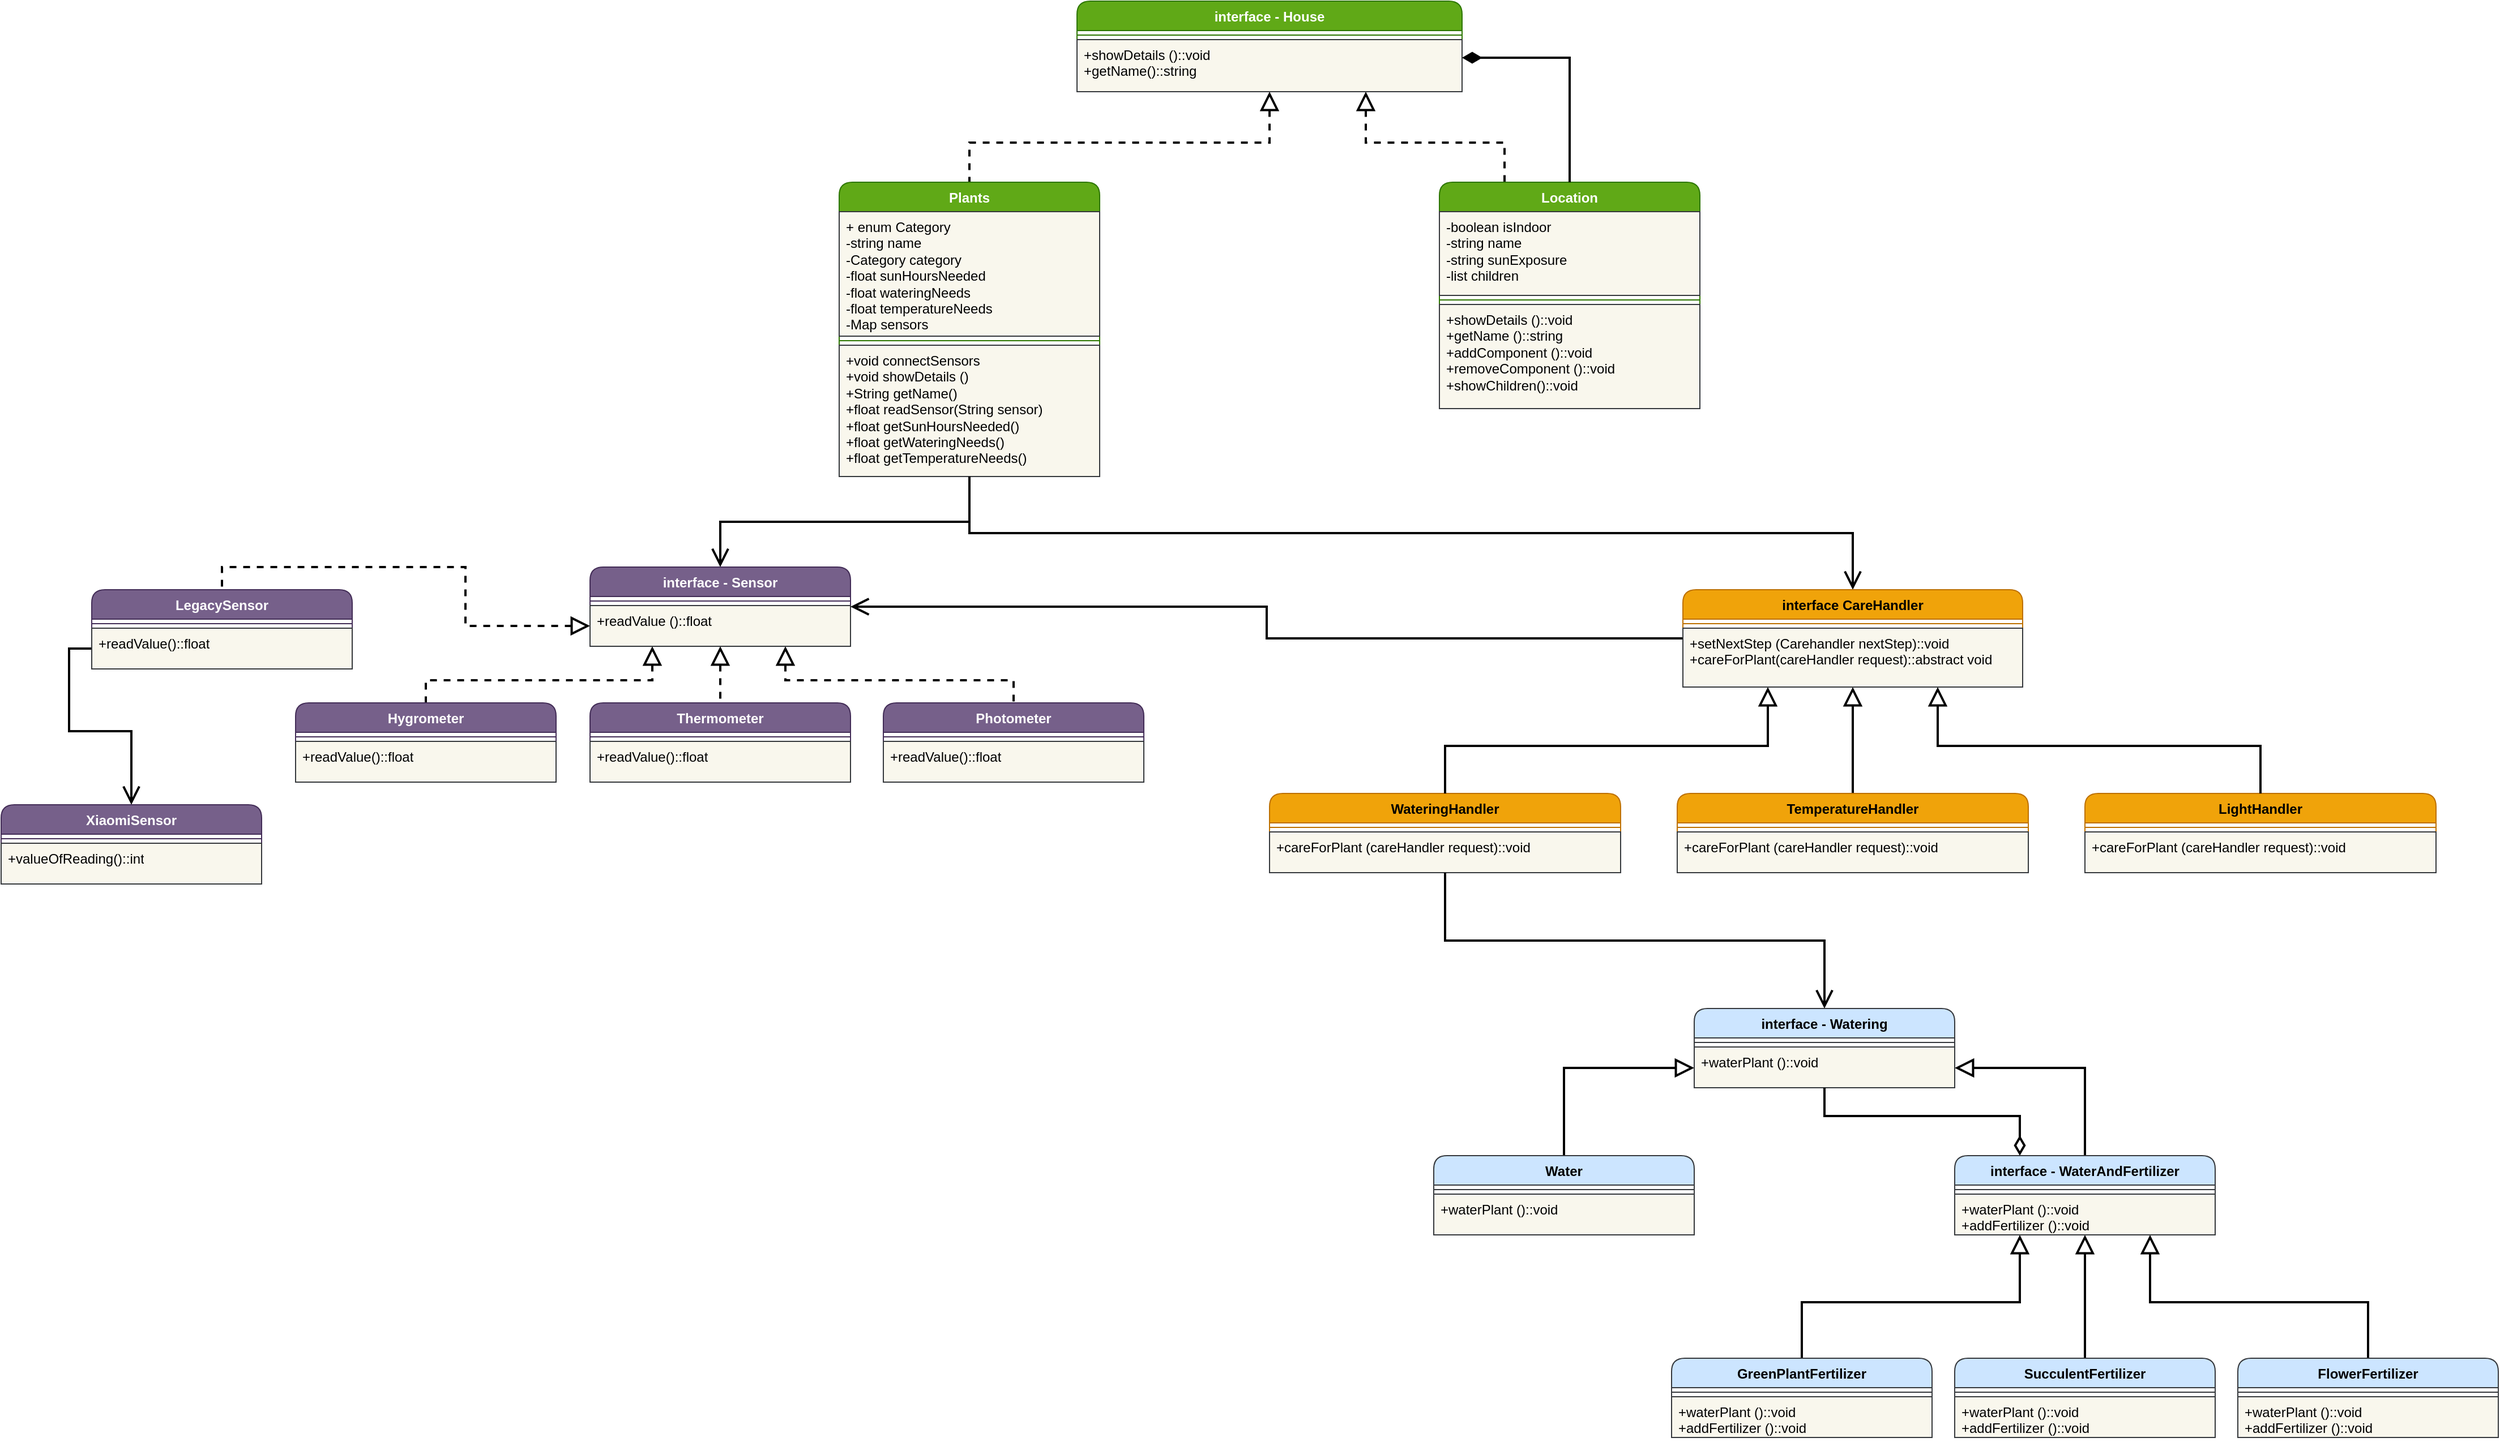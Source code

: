 <mxfile>
    <diagram name="Page-1" id="RP7NiGy_2naLxJwXn2JH">
        <mxGraphModel dx="1383" dy="659" grid="1" gridSize="10" guides="1" tooltips="1" connect="1" arrows="1" fold="1" page="1" pageScale="1" pageWidth="827" pageHeight="1169" math="0" shadow="0">
            <root>
                <mxCell id="0"/>
                <mxCell id="1" parent="0"/>
                <mxCell id="Y01jiLZtxqPpPeRmWfsf-43" value="WateringHandler" style="swimlane;fontStyle=1;align=center;verticalAlign=top;childLayout=stackLayout;horizontal=1;startSize=26;horizontalStack=0;resizeParent=1;resizeParentMax=0;resizeLast=0;collapsible=1;marginBottom=0;whiteSpace=wrap;html=1;fillColor=#f0a30a;fontColor=#000000;strokeColor=#BD7000;rounded=1;spacingLeft=4;spacingRight=4;fontFamily=Helvetica;fontSize=12;" parent="1" vertex="1">
                    <mxGeometry x="420" y="750" width="310" height="70" as="geometry"/>
                </mxCell>
                <mxCell id="Y01jiLZtxqPpPeRmWfsf-45" value="" style="line;strokeWidth=1;fillColor=none;align=left;verticalAlign=middle;spacingTop=-1;spacingLeft=3;spacingRight=3;rotatable=0;labelPosition=right;points=[];portConstraint=eastwest;strokeColor=inherit;rounded=0;fontFamily=Helvetica;fontSize=12;fontColor=default;" parent="Y01jiLZtxqPpPeRmWfsf-43" vertex="1">
                    <mxGeometry y="26" width="310" height="8" as="geometry"/>
                </mxCell>
                <mxCell id="Y01jiLZtxqPpPeRmWfsf-46" value="+careForPlant (careHandler request)::void" style="text;align=left;verticalAlign=top;spacingLeft=4;spacingRight=4;overflow=hidden;rotatable=0;points=[[0,0.5],[1,0.5]];portConstraint=eastwest;whiteSpace=wrap;html=1;fillColor=#f9f7ed;strokeColor=#36393d;rounded=0;fontFamily=Helvetica;fontSize=12;fontColor=default;" parent="Y01jiLZtxqPpPeRmWfsf-43" vertex="1">
                    <mxGeometry y="34" width="310" height="36" as="geometry"/>
                </mxCell>
                <mxCell id="Y01jiLZtxqPpPeRmWfsf-50" value="LightHandler" style="swimlane;fontStyle=1;align=center;verticalAlign=top;childLayout=stackLayout;horizontal=1;startSize=26;horizontalStack=0;resizeParent=1;resizeParentMax=0;resizeLast=0;collapsible=1;marginBottom=0;whiteSpace=wrap;html=1;fillColor=#f0a30a;fontColor=#000000;strokeColor=#BD7000;rounded=1;spacingLeft=4;spacingRight=4;fontFamily=Helvetica;fontSize=12;" parent="1" vertex="1">
                    <mxGeometry x="1140" y="750" width="310" height="70" as="geometry"/>
                </mxCell>
                <mxCell id="Y01jiLZtxqPpPeRmWfsf-51" value="" style="line;strokeWidth=1;fillColor=none;align=left;verticalAlign=middle;spacingTop=-1;spacingLeft=3;spacingRight=3;rotatable=0;labelPosition=right;points=[];portConstraint=eastwest;strokeColor=inherit;rounded=0;fontFamily=Helvetica;fontSize=12;fontColor=default;" parent="Y01jiLZtxqPpPeRmWfsf-50" vertex="1">
                    <mxGeometry y="26" width="310" height="8" as="geometry"/>
                </mxCell>
                <mxCell id="Y01jiLZtxqPpPeRmWfsf-52" value="+careForPlant (careHandler request)::void" style="text;align=left;verticalAlign=top;spacingLeft=4;spacingRight=4;overflow=hidden;rotatable=0;points=[[0,0.5],[1,0.5]];portConstraint=eastwest;whiteSpace=wrap;html=1;fillColor=#f9f7ed;strokeColor=#36393d;rounded=0;fontFamily=Helvetica;fontSize=12;fontColor=default;" parent="Y01jiLZtxqPpPeRmWfsf-50" vertex="1">
                    <mxGeometry y="34" width="310" height="36" as="geometry"/>
                </mxCell>
                <mxCell id="YPLfKWgZtxqnr_miqKOz-14" value="" style="edgeStyle=orthogonalEdgeStyle;rounded=0;orthogonalLoop=1;jettySize=auto;html=1;endArrow=none;endFill=1;startArrow=block;startFill=0;strokeWidth=2;endSize=12;startSize=12;targetPerimeterSpacing=0;dashed=1;" parent="1" source="YPLfKWgZtxqnr_miqKOz-10" target="YPLfKWgZtxqnr_miqKOz-6" edge="1">
                    <mxGeometry relative="1" as="geometry"/>
                </mxCell>
                <mxCell id="YPLfKWgZtxqnr_miqKOz-6" value="Plants" style="swimlane;fontStyle=1;align=center;verticalAlign=top;childLayout=stackLayout;horizontal=1;startSize=26;horizontalStack=0;resizeParent=1;resizeParentMax=0;resizeLast=0;collapsible=1;marginBottom=0;whiteSpace=wrap;html=1;fillColor=#60a917;fontColor=#ffffff;strokeColor=#2D7600;rounded=1;shadow=0;glass=0;" parent="1" vertex="1">
                    <mxGeometry x="40" y="210" width="230" height="260" as="geometry">
                        <mxRectangle x="370" y="180" width="100" height="30" as="alternateBounds"/>
                    </mxGeometry>
                </mxCell>
                <mxCell id="YPLfKWgZtxqnr_miqKOz-7" value="&lt;div&gt;+ enum Category&lt;/div&gt;&lt;div&gt;-string name&lt;/div&gt;&lt;div&gt;-Category category&lt;/div&gt;&lt;div&gt;-float sunHoursNeeded&lt;/div&gt;&lt;div&gt;-float wateringNeeds&lt;/div&gt;&lt;div&gt;-float temperatureNeeds&lt;/div&gt;&lt;div&gt;-Map sensors&lt;/div&gt;" style="text;align=left;verticalAlign=top;spacingLeft=4;spacingRight=4;overflow=hidden;rotatable=0;points=[[0,0.5],[1,0.5]];portConstraint=eastwest;whiteSpace=wrap;html=1;fillColor=#f9f7ed;strokeColor=#36393d;" parent="YPLfKWgZtxqnr_miqKOz-6" vertex="1">
                    <mxGeometry y="26" width="230" height="110" as="geometry"/>
                </mxCell>
                <mxCell id="YPLfKWgZtxqnr_miqKOz-8" value="" style="line;strokeWidth=1;fillColor=none;align=left;verticalAlign=middle;spacingTop=-1;spacingLeft=3;spacingRight=3;rotatable=0;labelPosition=right;points=[];portConstraint=eastwest;strokeColor=inherit;" parent="YPLfKWgZtxqnr_miqKOz-6" vertex="1">
                    <mxGeometry y="136" width="230" height="8" as="geometry"/>
                </mxCell>
                <mxCell id="YPLfKWgZtxqnr_miqKOz-9" value="&lt;div&gt;+void connectSensors&lt;/div&gt;&lt;div&gt;+void showDetails ()&lt;/div&gt;&lt;div&gt;+String getName()&lt;/div&gt;+float readSensor(String sensor)&lt;div&gt;+float getSunHoursNeeded()&lt;/div&gt;&lt;div&gt;+float getWateringNeeds()&lt;/div&gt;&lt;div&gt;+float getTemperatureNeeds()&lt;/div&gt;" style="text;align=left;verticalAlign=top;spacingLeft=4;spacingRight=4;overflow=hidden;rotatable=0;points=[[0,0.5],[1,0.5]];portConstraint=eastwest;whiteSpace=wrap;html=1;fillColor=#f9f7ed;strokeColor=#36393d;" parent="YPLfKWgZtxqnr_miqKOz-6" vertex="1">
                    <mxGeometry y="144" width="230" height="116" as="geometry"/>
                </mxCell>
                <mxCell id="Y01jiLZtxqPpPeRmWfsf-7" style="edgeStyle=orthogonalEdgeStyle;shape=connector;rounded=0;orthogonalLoop=1;jettySize=auto;html=1;exitX=0.75;exitY=1;exitDx=0;exitDy=0;entryX=0.25;entryY=0;entryDx=0;entryDy=0;strokeColor=default;strokeWidth=2;align=center;verticalAlign=middle;fontFamily=Helvetica;fontSize=11;fontColor=default;labelBackgroundColor=default;startArrow=block;startFill=0;startSize=12;endArrow=none;endFill=1;endSize=12;targetPerimeterSpacing=0;dashed=1;" parent="1" source="YPLfKWgZtxqnr_miqKOz-10" target="Y01jiLZtxqPpPeRmWfsf-1" edge="1">
                    <mxGeometry relative="1" as="geometry"/>
                </mxCell>
                <mxCell id="YPLfKWgZtxqnr_miqKOz-10" value="interface - House" style="swimlane;fontStyle=1;align=center;verticalAlign=top;childLayout=stackLayout;horizontal=1;startSize=26;horizontalStack=0;resizeParent=1;resizeParentMax=0;resizeLast=0;collapsible=1;marginBottom=0;whiteSpace=wrap;html=1;fillColor=#60a917;fontColor=#ffffff;strokeColor=#2D7600;rounded=1;shadow=0;glass=0;" parent="1" vertex="1">
                    <mxGeometry x="250" y="50" width="340" height="80" as="geometry">
                        <mxRectangle x="370" y="180" width="100" height="30" as="alternateBounds"/>
                    </mxGeometry>
                </mxCell>
                <mxCell id="YPLfKWgZtxqnr_miqKOz-12" value="" style="line;strokeWidth=1;fillColor=none;align=left;verticalAlign=middle;spacingTop=-1;spacingLeft=3;spacingRight=3;rotatable=0;labelPosition=right;points=[];portConstraint=eastwest;strokeColor=inherit;" parent="YPLfKWgZtxqnr_miqKOz-10" vertex="1">
                    <mxGeometry y="26" width="340" height="8" as="geometry"/>
                </mxCell>
                <mxCell id="YPLfKWgZtxqnr_miqKOz-13" value="&lt;div&gt;+showDetails ()::void&lt;/div&gt;&lt;div&gt;+getName()::string&lt;/div&gt;" style="text;align=left;verticalAlign=top;spacingLeft=4;spacingRight=4;overflow=hidden;rotatable=0;points=[[0,0.5],[1,0.5]];portConstraint=eastwest;whiteSpace=wrap;html=1;fillColor=#f9f7ed;strokeColor=#36393d;" parent="YPLfKWgZtxqnr_miqKOz-10" vertex="1">
                    <mxGeometry y="34" width="340" height="46" as="geometry"/>
                </mxCell>
                <mxCell id="Y01jiLZtxqPpPeRmWfsf-1" value="Location" style="swimlane;fontStyle=1;align=center;verticalAlign=top;childLayout=stackLayout;horizontal=1;startSize=26;horizontalStack=0;resizeParent=1;resizeParentMax=0;resizeLast=0;collapsible=1;marginBottom=0;whiteSpace=wrap;html=1;fillColor=#60a917;fontColor=#ffffff;strokeColor=#2D7600;rounded=1;" parent="1" vertex="1">
                    <mxGeometry x="570" y="210" width="230" height="200" as="geometry"/>
                </mxCell>
                <mxCell id="Y01jiLZtxqPpPeRmWfsf-2" value="&lt;div&gt;-boolean isIndoor&lt;/div&gt;&lt;div&gt;-string name&lt;/div&gt;&lt;div&gt;-string sunExposure&lt;/div&gt;&lt;div&gt;-list children&lt;/div&gt;" style="text;align=left;verticalAlign=top;spacingLeft=4;spacingRight=4;overflow=hidden;rotatable=0;points=[[0,0.5],[1,0.5]];portConstraint=eastwest;whiteSpace=wrap;html=1;fillColor=#f9f7ed;strokeColor=#36393d;" parent="Y01jiLZtxqPpPeRmWfsf-1" vertex="1">
                    <mxGeometry y="26" width="230" height="74" as="geometry"/>
                </mxCell>
                <mxCell id="Y01jiLZtxqPpPeRmWfsf-3" value="" style="line;strokeWidth=1;fillColor=none;align=left;verticalAlign=middle;spacingTop=-1;spacingLeft=3;spacingRight=3;rotatable=0;labelPosition=right;points=[];portConstraint=eastwest;strokeColor=inherit;" parent="Y01jiLZtxqPpPeRmWfsf-1" vertex="1">
                    <mxGeometry y="100" width="230" height="8" as="geometry"/>
                </mxCell>
                <mxCell id="Y01jiLZtxqPpPeRmWfsf-4" value="&lt;div&gt;+showDetails ()::void&lt;/div&gt;&lt;div&gt;+getName ()::string&lt;/div&gt;&lt;div&gt;+addComponent ()::void&lt;/div&gt;&lt;div&gt;+removeComponent ()::void&lt;/div&gt;&lt;div&gt;+showChildren()::void&lt;/div&gt;" style="text;align=left;verticalAlign=top;spacingLeft=4;spacingRight=4;overflow=hidden;rotatable=0;points=[[0,0.5],[1,0.5]];portConstraint=eastwest;whiteSpace=wrap;html=1;fillColor=#f9f7ed;strokeColor=#36393d;rounded=0;" parent="Y01jiLZtxqPpPeRmWfsf-1" vertex="1">
                    <mxGeometry y="108" width="230" height="92" as="geometry"/>
                </mxCell>
                <mxCell id="Y01jiLZtxqPpPeRmWfsf-8" style="edgeStyle=orthogonalEdgeStyle;shape=connector;rounded=0;orthogonalLoop=1;jettySize=auto;html=1;exitX=0.5;exitY=0;exitDx=0;exitDy=0;entryX=1;entryY=0.348;entryDx=0;entryDy=0;entryPerimeter=0;strokeColor=default;strokeWidth=2;align=center;verticalAlign=middle;fontFamily=Helvetica;fontSize=11;fontColor=default;labelBackgroundColor=default;startArrow=none;startFill=0;startSize=12;endArrow=diamondThin;endFill=1;endSize=12;targetPerimeterSpacing=0;" parent="1" source="Y01jiLZtxqPpPeRmWfsf-1" target="YPLfKWgZtxqnr_miqKOz-13" edge="1">
                    <mxGeometry relative="1" as="geometry"/>
                </mxCell>
                <mxCell id="Y01jiLZtxqPpPeRmWfsf-31" style="edgeStyle=orthogonalEdgeStyle;shape=connector;rounded=0;orthogonalLoop=1;jettySize=auto;html=1;exitX=0.239;exitY=1;exitDx=0;exitDy=0;entryX=0.5;entryY=0;entryDx=0;entryDy=0;strokeColor=default;strokeWidth=2;align=center;verticalAlign=middle;fontFamily=Helvetica;fontSize=12;fontColor=default;fontStyle=1;labelBackgroundColor=default;horizontal=1;startArrow=block;startFill=0;startSize=12;endArrow=none;endFill=1;endSize=12;targetPerimeterSpacing=0;exitPerimeter=0;dashed=1;" parent="1" source="Y01jiLZtxqPpPeRmWfsf-20" target="Y01jiLZtxqPpPeRmWfsf-21" edge="1">
                    <mxGeometry relative="1" as="geometry"/>
                </mxCell>
                <mxCell id="Y01jiLZtxqPpPeRmWfsf-33" style="edgeStyle=orthogonalEdgeStyle;shape=connector;rounded=0;orthogonalLoop=1;jettySize=auto;html=1;exitX=0.5;exitY=1;exitDx=0;exitDy=0;entryX=0.5;entryY=0;entryDx=0;entryDy=0;strokeColor=default;strokeWidth=2;align=center;verticalAlign=middle;fontFamily=Helvetica;fontSize=12;fontColor=default;fontStyle=1;labelBackgroundColor=default;horizontal=1;startArrow=block;startFill=0;startSize=12;endArrow=none;endFill=1;endSize=12;targetPerimeterSpacing=0;dashed=1;" parent="1" source="Y01jiLZtxqPpPeRmWfsf-17" target="Y01jiLZtxqPpPeRmWfsf-25" edge="1">
                    <mxGeometry relative="1" as="geometry"/>
                </mxCell>
                <mxCell id="Y01jiLZtxqPpPeRmWfsf-34" style="edgeStyle=orthogonalEdgeStyle;shape=connector;rounded=0;orthogonalLoop=1;jettySize=auto;html=1;exitX=0.75;exitY=1;exitDx=0;exitDy=0;entryX=0.5;entryY=0;entryDx=0;entryDy=0;strokeColor=default;strokeWidth=2;align=center;verticalAlign=middle;fontFamily=Helvetica;fontSize=12;fontColor=default;fontStyle=1;labelBackgroundColor=default;horizontal=1;startArrow=block;startFill=0;startSize=12;endArrow=none;endFill=1;endSize=12;targetPerimeterSpacing=0;dashed=1;" parent="1" source="Y01jiLZtxqPpPeRmWfsf-17" target="Y01jiLZtxqPpPeRmWfsf-28" edge="1">
                    <mxGeometry relative="1" as="geometry"/>
                </mxCell>
                <mxCell id="Y01jiLZtxqPpPeRmWfsf-82" style="edgeStyle=orthogonalEdgeStyle;shape=connector;rounded=0;orthogonalLoop=1;jettySize=auto;html=1;exitX=0;exitY=0.5;exitDx=0;exitDy=0;entryX=0.5;entryY=0;entryDx=0;entryDy=0;strokeColor=default;strokeWidth=2;align=center;verticalAlign=middle;fontFamily=Helvetica;fontSize=12;fontColor=default;fontStyle=1;labelBackgroundColor=default;horizontal=1;startArrow=block;startFill=0;startSize=12;endArrow=none;endFill=1;endSize=12;targetPerimeterSpacing=0;dashed=1;" parent="1" source="Y01jiLZtxqPpPeRmWfsf-20" target="Y01jiLZtxqPpPeRmWfsf-79" edge="1">
                    <mxGeometry relative="1" as="geometry"/>
                </mxCell>
                <mxCell id="5" style="edgeStyle=orthogonalEdgeStyle;shape=connector;rounded=0;html=1;exitX=0.5;exitY=0;exitDx=0;exitDy=0;strokeColor=default;strokeWidth=2;align=center;verticalAlign=middle;fontFamily=Helvetica;fontSize=12;fontColor=default;fontStyle=1;labelBackgroundColor=default;startArrow=open;startFill=0;startSize=12;endArrow=none;endFill=1;endSize=12;targetPerimeterSpacing=0;" parent="1" source="Y01jiLZtxqPpPeRmWfsf-17" target="YPLfKWgZtxqnr_miqKOz-6" edge="1">
                    <mxGeometry relative="1" as="geometry"/>
                </mxCell>
                <mxCell id="Y01jiLZtxqPpPeRmWfsf-17" value="interface - Sensor" style="swimlane;fontStyle=1;align=center;verticalAlign=top;childLayout=stackLayout;horizontal=1;startSize=26;horizontalStack=0;resizeParent=1;resizeParentMax=0;resizeLast=0;collapsible=1;marginBottom=0;whiteSpace=wrap;html=1;fillColor=#76608a;strokeColor=#432D57;rounded=1;fontColor=#ffffff;" parent="1" vertex="1">
                    <mxGeometry x="-180" y="550" width="230" height="70" as="geometry"/>
                </mxCell>
                <mxCell id="Y01jiLZtxqPpPeRmWfsf-19" value="" style="line;strokeWidth=1;fillColor=none;align=left;verticalAlign=middle;spacingTop=-1;spacingLeft=3;spacingRight=3;rotatable=0;labelPosition=right;points=[];portConstraint=eastwest;strokeColor=inherit;" parent="Y01jiLZtxqPpPeRmWfsf-17" vertex="1">
                    <mxGeometry y="26" width="230" height="8" as="geometry"/>
                </mxCell>
                <mxCell id="Y01jiLZtxqPpPeRmWfsf-20" value="+readValue ()::float" style="text;align=left;verticalAlign=top;spacingLeft=4;spacingRight=4;overflow=hidden;rotatable=0;points=[[0,0.5],[1,0.5]];portConstraint=eastwest;whiteSpace=wrap;html=1;fillColor=#f9f7ed;strokeColor=#36393d;rounded=0;" parent="Y01jiLZtxqPpPeRmWfsf-17" vertex="1">
                    <mxGeometry y="34" width="230" height="36" as="geometry"/>
                </mxCell>
                <mxCell id="Y01jiLZtxqPpPeRmWfsf-21" value="Hygrometer" style="swimlane;fontStyle=1;align=center;verticalAlign=top;childLayout=stackLayout;horizontal=1;startSize=26;horizontalStack=0;resizeParent=1;resizeParentMax=0;resizeLast=0;collapsible=1;marginBottom=0;whiteSpace=wrap;html=1;fillColor=#76608a;strokeColor=#432D57;rounded=1;spacingLeft=4;spacingRight=4;fontFamily=Helvetica;fontSize=12;fontColor=#ffffff;" parent="1" vertex="1">
                    <mxGeometry x="-440" y="670" width="230" height="70" as="geometry"/>
                </mxCell>
                <mxCell id="Y01jiLZtxqPpPeRmWfsf-23" value="" style="line;strokeWidth=1;fillColor=none;align=left;verticalAlign=middle;spacingTop=-1;spacingLeft=3;spacingRight=3;rotatable=0;labelPosition=right;points=[];portConstraint=eastwest;strokeColor=inherit;rounded=0;fontFamily=Helvetica;fontSize=12;fontColor=default;" parent="Y01jiLZtxqPpPeRmWfsf-21" vertex="1">
                    <mxGeometry y="26" width="230" height="8" as="geometry"/>
                </mxCell>
                <mxCell id="Y01jiLZtxqPpPeRmWfsf-24" value="+readValue()::float" style="text;align=left;verticalAlign=top;spacingLeft=4;spacingRight=4;overflow=hidden;rotatable=0;points=[[0,0.5],[1,0.5]];portConstraint=eastwest;whiteSpace=wrap;html=1;fillColor=#f9f7ed;strokeColor=#36393d;rounded=0;fontFamily=Helvetica;fontSize=12;fontColor=default;" parent="Y01jiLZtxqPpPeRmWfsf-21" vertex="1">
                    <mxGeometry y="34" width="230" height="36" as="geometry"/>
                </mxCell>
                <mxCell id="Y01jiLZtxqPpPeRmWfsf-25" value="Thermometer" style="swimlane;fontStyle=1;align=center;verticalAlign=top;childLayout=stackLayout;horizontal=1;startSize=26;horizontalStack=0;resizeParent=1;resizeParentMax=0;resizeLast=0;collapsible=1;marginBottom=0;whiteSpace=wrap;html=1;fillColor=#76608a;strokeColor=#432D57;rounded=1;spacingLeft=4;spacingRight=4;fontFamily=Helvetica;fontSize=12;fontColor=#ffffff;" parent="1" vertex="1">
                    <mxGeometry x="-180" y="670" width="230" height="70" as="geometry"/>
                </mxCell>
                <mxCell id="Y01jiLZtxqPpPeRmWfsf-26" value="" style="line;strokeWidth=1;fillColor=none;align=left;verticalAlign=middle;spacingTop=-1;spacingLeft=3;spacingRight=3;rotatable=0;labelPosition=right;points=[];portConstraint=eastwest;strokeColor=inherit;rounded=0;fontFamily=Helvetica;fontSize=12;fontColor=default;" parent="Y01jiLZtxqPpPeRmWfsf-25" vertex="1">
                    <mxGeometry y="26" width="230" height="8" as="geometry"/>
                </mxCell>
                <mxCell id="Y01jiLZtxqPpPeRmWfsf-27" value="+readValue()::float" style="text;align=left;verticalAlign=top;spacingLeft=4;spacingRight=4;overflow=hidden;rotatable=0;points=[[0,0.5],[1,0.5]];portConstraint=eastwest;whiteSpace=wrap;html=1;fillColor=#f9f7ed;strokeColor=#36393d;rounded=0;fontFamily=Helvetica;fontSize=12;fontColor=default;" parent="Y01jiLZtxqPpPeRmWfsf-25" vertex="1">
                    <mxGeometry y="34" width="230" height="36" as="geometry"/>
                </mxCell>
                <mxCell id="Y01jiLZtxqPpPeRmWfsf-28" value="Photometer" style="swimlane;fontStyle=1;align=center;verticalAlign=top;childLayout=stackLayout;horizontal=1;startSize=26;horizontalStack=0;resizeParent=1;resizeParentMax=0;resizeLast=0;collapsible=1;marginBottom=0;whiteSpace=wrap;html=1;fillColor=#76608a;strokeColor=#432D57;rounded=1;spacingLeft=4;spacingRight=4;fontFamily=Helvetica;fontSize=12;fontColor=#ffffff;" parent="1" vertex="1">
                    <mxGeometry x="79" y="670" width="230" height="70" as="geometry"/>
                </mxCell>
                <mxCell id="Y01jiLZtxqPpPeRmWfsf-29" value="" style="line;strokeWidth=1;fillColor=none;align=left;verticalAlign=middle;spacingTop=-1;spacingLeft=3;spacingRight=3;rotatable=0;labelPosition=right;points=[];portConstraint=eastwest;strokeColor=inherit;rounded=0;fontFamily=Helvetica;fontSize=12;fontColor=default;" parent="Y01jiLZtxqPpPeRmWfsf-28" vertex="1">
                    <mxGeometry y="26" width="230" height="8" as="geometry"/>
                </mxCell>
                <mxCell id="Y01jiLZtxqPpPeRmWfsf-30" value="+readValue()::float" style="text;align=left;verticalAlign=top;spacingLeft=4;spacingRight=4;overflow=hidden;rotatable=0;points=[[0,0.5],[1,0.5]];portConstraint=eastwest;whiteSpace=wrap;html=1;fillColor=#f9f7ed;strokeColor=#36393d;rounded=0;fontFamily=Helvetica;fontSize=12;fontColor=default;" parent="Y01jiLZtxqPpPeRmWfsf-28" vertex="1">
                    <mxGeometry y="34" width="230" height="36" as="geometry"/>
                </mxCell>
                <mxCell id="Y01jiLZtxqPpPeRmWfsf-53" style="edgeStyle=orthogonalEdgeStyle;shape=connector;rounded=0;orthogonalLoop=1;jettySize=auto;html=1;exitX=0.25;exitY=1;exitDx=0;exitDy=0;entryX=0.5;entryY=0;entryDx=0;entryDy=0;strokeColor=default;strokeWidth=2;align=center;verticalAlign=middle;fontFamily=Helvetica;fontSize=12;fontColor=default;fontStyle=1;labelBackgroundColor=default;horizontal=1;startArrow=block;startFill=0;startSize=12;endArrow=none;endFill=1;endSize=12;targetPerimeterSpacing=0;" parent="1" source="Y01jiLZtxqPpPeRmWfsf-39" target="Y01jiLZtxqPpPeRmWfsf-43" edge="1">
                    <mxGeometry relative="1" as="geometry"/>
                </mxCell>
                <mxCell id="Y01jiLZtxqPpPeRmWfsf-54" style="edgeStyle=orthogonalEdgeStyle;shape=connector;rounded=0;orthogonalLoop=1;jettySize=auto;html=1;exitX=0.5;exitY=1;exitDx=0;exitDy=0;entryX=0.5;entryY=0;entryDx=0;entryDy=0;strokeColor=default;strokeWidth=2;align=center;verticalAlign=middle;fontFamily=Helvetica;fontSize=12;fontColor=default;fontStyle=1;labelBackgroundColor=default;horizontal=1;startArrow=block;startFill=0;startSize=12;endArrow=none;endFill=1;endSize=12;targetPerimeterSpacing=0;" parent="1" source="Y01jiLZtxqPpPeRmWfsf-39" target="Y01jiLZtxqPpPeRmWfsf-47" edge="1">
                    <mxGeometry relative="1" as="geometry"/>
                </mxCell>
                <mxCell id="Y01jiLZtxqPpPeRmWfsf-55" style="edgeStyle=orthogonalEdgeStyle;shape=connector;rounded=0;orthogonalLoop=1;jettySize=auto;html=1;exitX=0.75;exitY=1;exitDx=0;exitDy=0;entryX=0.5;entryY=0;entryDx=0;entryDy=0;strokeColor=default;strokeWidth=2;align=center;verticalAlign=middle;fontFamily=Helvetica;fontSize=12;fontColor=default;fontStyle=1;labelBackgroundColor=default;horizontal=1;startArrow=block;startFill=0;startSize=12;endArrow=none;endFill=1;endSize=12;targetPerimeterSpacing=0;" parent="1" source="Y01jiLZtxqPpPeRmWfsf-39" target="Y01jiLZtxqPpPeRmWfsf-50" edge="1">
                    <mxGeometry relative="1" as="geometry"/>
                </mxCell>
                <mxCell id="6" style="edgeStyle=orthogonalEdgeStyle;shape=connector;rounded=0;html=1;exitX=0.5;exitY=0;exitDx=0;exitDy=0;strokeColor=default;strokeWidth=2;align=center;verticalAlign=middle;fontFamily=Helvetica;fontSize=12;fontColor=default;fontStyle=1;labelBackgroundColor=default;startArrow=open;startFill=0;startSize=12;endArrow=none;endFill=1;endSize=12;targetPerimeterSpacing=0;" parent="1" source="Y01jiLZtxqPpPeRmWfsf-39" target="YPLfKWgZtxqnr_miqKOz-6" edge="1">
                    <mxGeometry relative="1" as="geometry"/>
                </mxCell>
                <mxCell id="8" style="edgeStyle=orthogonalEdgeStyle;shape=connector;rounded=0;html=1;strokeColor=default;strokeWidth=2;align=center;verticalAlign=middle;fontFamily=Helvetica;fontSize=12;fontColor=default;fontStyle=1;labelBackgroundColor=default;startArrow=none;startFill=0;startSize=12;endArrow=open;endFill=0;endSize=12;targetPerimeterSpacing=0;" parent="1" source="Y01jiLZtxqPpPeRmWfsf-39" target="Y01jiLZtxqPpPeRmWfsf-17" edge="1">
                    <mxGeometry relative="1" as="geometry"/>
                </mxCell>
                <mxCell id="Y01jiLZtxqPpPeRmWfsf-39" value="interface CareHandler" style="swimlane;fontStyle=1;align=center;verticalAlign=top;childLayout=stackLayout;horizontal=1;startSize=26;horizontalStack=0;resizeParent=1;resizeParentMax=0;resizeLast=0;collapsible=1;marginBottom=0;whiteSpace=wrap;html=1;fillColor=#f0a30a;fontColor=#000000;strokeColor=#BD7000;rounded=1;spacingLeft=4;spacingRight=4;fontFamily=Helvetica;fontSize=12;" parent="1" vertex="1">
                    <mxGeometry x="785" y="570" width="300" height="86" as="geometry"/>
                </mxCell>
                <mxCell id="Y01jiLZtxqPpPeRmWfsf-41" value="" style="line;strokeWidth=1;fillColor=none;align=left;verticalAlign=middle;spacingTop=-1;spacingLeft=3;spacingRight=3;rotatable=0;labelPosition=right;points=[];portConstraint=eastwest;strokeColor=inherit;rounded=0;fontFamily=Helvetica;fontSize=12;fontColor=default;" parent="Y01jiLZtxqPpPeRmWfsf-39" vertex="1">
                    <mxGeometry y="26" width="300" height="8" as="geometry"/>
                </mxCell>
                <mxCell id="Y01jiLZtxqPpPeRmWfsf-42" value="&lt;div&gt;+setNextStep (Carehandler nextStep)::void&lt;/div&gt;&lt;div&gt;+careForPlant(careHandler request)::abstract void&lt;/div&gt;" style="text;align=left;verticalAlign=top;spacingLeft=4;spacingRight=4;overflow=hidden;rotatable=0;points=[[0,0.5],[1,0.5]];portConstraint=eastwest;whiteSpace=wrap;html=1;fillColor=#f9f7ed;strokeColor=#36393d;rounded=0;fontFamily=Helvetica;fontSize=12;fontColor=default;" parent="Y01jiLZtxqPpPeRmWfsf-39" vertex="1">
                    <mxGeometry y="34" width="300" height="52" as="geometry"/>
                </mxCell>
                <mxCell id="Y01jiLZtxqPpPeRmWfsf-47" value="TemperatureHandler" style="swimlane;fontStyle=1;align=center;verticalAlign=top;childLayout=stackLayout;horizontal=1;startSize=26;horizontalStack=0;resizeParent=1;resizeParentMax=0;resizeLast=0;collapsible=1;marginBottom=0;whiteSpace=wrap;html=1;fillColor=#f0a30a;fontColor=#000000;strokeColor=#BD7000;rounded=1;spacingLeft=4;spacingRight=4;fontFamily=Helvetica;fontSize=12;" parent="1" vertex="1">
                    <mxGeometry x="780" y="750" width="310" height="70" as="geometry"/>
                </mxCell>
                <mxCell id="Y01jiLZtxqPpPeRmWfsf-48" value="" style="line;strokeWidth=1;fillColor=none;align=left;verticalAlign=middle;spacingTop=-1;spacingLeft=3;spacingRight=3;rotatable=0;labelPosition=right;points=[];portConstraint=eastwest;strokeColor=inherit;rounded=0;fontFamily=Helvetica;fontSize=12;fontColor=default;" parent="Y01jiLZtxqPpPeRmWfsf-47" vertex="1">
                    <mxGeometry y="26" width="310" height="8" as="geometry"/>
                </mxCell>
                <mxCell id="Y01jiLZtxqPpPeRmWfsf-49" value="+careForPlant (careHandler request)::void" style="text;align=left;verticalAlign=top;spacingLeft=4;spacingRight=4;overflow=hidden;rotatable=0;points=[[0,0.5],[1,0.5]];portConstraint=eastwest;whiteSpace=wrap;html=1;fillColor=#f9f7ed;strokeColor=#36393d;rounded=0;fontFamily=Helvetica;fontSize=12;fontColor=default;" parent="Y01jiLZtxqPpPeRmWfsf-47" vertex="1">
                    <mxGeometry y="34" width="310" height="36" as="geometry"/>
                </mxCell>
                <mxCell id="Y01jiLZtxqPpPeRmWfsf-85" style="edgeStyle=orthogonalEdgeStyle;shape=connector;rounded=0;orthogonalLoop=1;jettySize=auto;html=1;exitX=0.5;exitY=0;exitDx=0;exitDy=0;strokeColor=default;strokeWidth=2;align=center;verticalAlign=middle;fontFamily=Helvetica;fontSize=12;fontColor=default;fontStyle=1;labelBackgroundColor=default;horizontal=1;startArrow=open;startFill=0;startSize=12;endArrow=none;endFill=1;endSize=12;targetPerimeterSpacing=0;" parent="1" source="Y01jiLZtxqPpPeRmWfsf-76" target="Y01jiLZtxqPpPeRmWfsf-81" edge="1">
                    <mxGeometry relative="1" as="geometry"/>
                </mxCell>
                <mxCell id="Y01jiLZtxqPpPeRmWfsf-76" value="XiaomiSensor" style="swimlane;fontStyle=1;align=center;verticalAlign=top;childLayout=stackLayout;horizontal=1;startSize=26;horizontalStack=0;resizeParent=1;resizeParentMax=0;resizeLast=0;collapsible=1;marginBottom=0;whiteSpace=wrap;html=1;fillColor=#76608a;strokeColor=#432D57;rounded=1;spacingLeft=4;spacingRight=4;fontFamily=Helvetica;fontSize=12;fontColor=#ffffff;" parent="1" vertex="1">
                    <mxGeometry x="-700" y="760" width="230" height="70" as="geometry"/>
                </mxCell>
                <mxCell id="Y01jiLZtxqPpPeRmWfsf-77" value="" style="line;strokeWidth=1;fillColor=none;align=left;verticalAlign=middle;spacingTop=-1;spacingLeft=3;spacingRight=3;rotatable=0;labelPosition=right;points=[];portConstraint=eastwest;strokeColor=inherit;rounded=0;fontFamily=Helvetica;fontSize=12;fontColor=default;" parent="Y01jiLZtxqPpPeRmWfsf-76" vertex="1">
                    <mxGeometry y="26" width="230" height="8" as="geometry"/>
                </mxCell>
                <mxCell id="Y01jiLZtxqPpPeRmWfsf-78" value="+valueOfReading()::int" style="text;align=left;verticalAlign=top;spacingLeft=4;spacingRight=4;overflow=hidden;rotatable=0;points=[[0,0.5],[1,0.5]];portConstraint=eastwest;whiteSpace=wrap;html=1;fillColor=#f9f7ed;strokeColor=#36393d;rounded=0;fontFamily=Helvetica;fontSize=12;fontColor=default;" parent="Y01jiLZtxqPpPeRmWfsf-76" vertex="1">
                    <mxGeometry y="34" width="230" height="36" as="geometry"/>
                </mxCell>
                <mxCell id="Y01jiLZtxqPpPeRmWfsf-79" value="LegacySensor" style="swimlane;fontStyle=1;align=center;verticalAlign=top;childLayout=stackLayout;horizontal=1;startSize=26;horizontalStack=0;resizeParent=1;resizeParentMax=0;resizeLast=0;collapsible=1;marginBottom=0;whiteSpace=wrap;html=1;fillColor=#76608a;strokeColor=#432D57;rounded=1;spacingLeft=4;spacingRight=4;fontFamily=Helvetica;fontSize=12;fontColor=#ffffff;" parent="1" vertex="1">
                    <mxGeometry x="-620" y="570" width="230" height="70" as="geometry"/>
                </mxCell>
                <mxCell id="Y01jiLZtxqPpPeRmWfsf-80" value="" style="line;strokeWidth=1;fillColor=none;align=left;verticalAlign=middle;spacingTop=-1;spacingLeft=3;spacingRight=3;rotatable=0;labelPosition=right;points=[];portConstraint=eastwest;strokeColor=inherit;rounded=0;fontFamily=Helvetica;fontSize=12;fontColor=default;" parent="Y01jiLZtxqPpPeRmWfsf-79" vertex="1">
                    <mxGeometry y="26" width="230" height="8" as="geometry"/>
                </mxCell>
                <mxCell id="Y01jiLZtxqPpPeRmWfsf-81" value="+readValue()::float" style="text;align=left;verticalAlign=top;spacingLeft=4;spacingRight=4;overflow=hidden;rotatable=0;points=[[0,0.5],[1,0.5]];portConstraint=eastwest;whiteSpace=wrap;html=1;fillColor=#f9f7ed;strokeColor=#36393d;rounded=0;fontFamily=Helvetica;fontSize=12;fontColor=default;" parent="Y01jiLZtxqPpPeRmWfsf-79" vertex="1">
                    <mxGeometry y="34" width="230" height="36" as="geometry"/>
                </mxCell>
                <mxCell id="Y01jiLZtxqPpPeRmWfsf-105" style="edgeStyle=orthogonalEdgeStyle;shape=connector;rounded=0;orthogonalLoop=1;jettySize=auto;html=1;exitX=0;exitY=0.75;exitDx=0;exitDy=0;entryX=0.5;entryY=0;entryDx=0;entryDy=0;strokeColor=default;strokeWidth=2;align=center;verticalAlign=middle;fontFamily=Helvetica;fontSize=12;fontColor=default;fontStyle=1;labelBackgroundColor=default;horizontal=1;startArrow=block;startFill=0;startSize=12;endArrow=none;endFill=1;endSize=12;targetPerimeterSpacing=0;" parent="1" source="Y01jiLZtxqPpPeRmWfsf-87" target="Y01jiLZtxqPpPeRmWfsf-90" edge="1">
                    <mxGeometry relative="1" as="geometry"/>
                </mxCell>
                <mxCell id="Y01jiLZtxqPpPeRmWfsf-106" style="edgeStyle=orthogonalEdgeStyle;shape=connector;rounded=0;orthogonalLoop=1;jettySize=auto;html=1;exitX=1;exitY=0.75;exitDx=0;exitDy=0;entryX=0.5;entryY=0;entryDx=0;entryDy=0;strokeColor=default;strokeWidth=2;align=center;verticalAlign=middle;fontFamily=Helvetica;fontSize=12;fontColor=default;fontStyle=1;labelBackgroundColor=default;horizontal=1;startArrow=block;startFill=0;startSize=12;endArrow=none;endFill=1;endSize=12;targetPerimeterSpacing=0;" parent="1" source="Y01jiLZtxqPpPeRmWfsf-87" target="Y01jiLZtxqPpPeRmWfsf-93" edge="1">
                    <mxGeometry relative="1" as="geometry"/>
                </mxCell>
                <mxCell id="7" style="edgeStyle=orthogonalEdgeStyle;shape=connector;rounded=0;html=1;exitX=0.5;exitY=0;exitDx=0;exitDy=0;strokeColor=default;strokeWidth=2;align=center;verticalAlign=middle;fontFamily=Helvetica;fontSize=12;fontColor=default;fontStyle=1;labelBackgroundColor=default;startArrow=open;startFill=0;startSize=12;endArrow=none;endFill=1;endSize=12;targetPerimeterSpacing=0;" parent="1" source="Y01jiLZtxqPpPeRmWfsf-87" target="Y01jiLZtxqPpPeRmWfsf-43" edge="1">
                    <mxGeometry relative="1" as="geometry"/>
                </mxCell>
                <mxCell id="Y01jiLZtxqPpPeRmWfsf-87" value="interface - Watering" style="swimlane;fontStyle=1;align=center;verticalAlign=top;childLayout=stackLayout;horizontal=1;startSize=26;horizontalStack=0;resizeParent=1;resizeParentMax=0;resizeLast=0;collapsible=1;marginBottom=0;whiteSpace=wrap;html=1;fillColor=#cce5ff;strokeColor=#36393d;rounded=1;spacingLeft=4;spacingRight=4;fontFamily=Helvetica;fontSize=12;" parent="1" vertex="1">
                    <mxGeometry x="795" y="940" width="230" height="70" as="geometry"/>
                </mxCell>
                <mxCell id="Y01jiLZtxqPpPeRmWfsf-88" value="" style="line;strokeWidth=1;fillColor=none;align=left;verticalAlign=middle;spacingTop=-1;spacingLeft=3;spacingRight=3;rotatable=0;labelPosition=right;points=[];portConstraint=eastwest;strokeColor=inherit;rounded=0;fontFamily=Helvetica;fontSize=12;fontColor=default;" parent="Y01jiLZtxqPpPeRmWfsf-87" vertex="1">
                    <mxGeometry y="26" width="230" height="8" as="geometry"/>
                </mxCell>
                <mxCell id="Y01jiLZtxqPpPeRmWfsf-89" value="+waterPlant ()::void" style="text;align=left;verticalAlign=top;spacingLeft=4;spacingRight=4;overflow=hidden;rotatable=0;points=[[0,0.5],[1,0.5]];portConstraint=eastwest;whiteSpace=wrap;html=1;fillColor=#f9f7ed;strokeColor=#36393d;rounded=0;fontFamily=Helvetica;fontSize=12;fontColor=default;" parent="Y01jiLZtxqPpPeRmWfsf-87" vertex="1">
                    <mxGeometry y="34" width="230" height="36" as="geometry"/>
                </mxCell>
                <mxCell id="Y01jiLZtxqPpPeRmWfsf-90" value="Water" style="swimlane;fontStyle=1;align=center;verticalAlign=top;childLayout=stackLayout;horizontal=1;startSize=26;horizontalStack=0;resizeParent=1;resizeParentMax=0;resizeLast=0;collapsible=1;marginBottom=0;whiteSpace=wrap;html=1;fillColor=#cce5ff;strokeColor=#36393d;rounded=1;spacingLeft=4;spacingRight=4;fontFamily=Helvetica;fontSize=12;" parent="1" vertex="1">
                    <mxGeometry x="565" y="1070" width="230" height="70" as="geometry"/>
                </mxCell>
                <mxCell id="Y01jiLZtxqPpPeRmWfsf-91" value="" style="line;strokeWidth=1;fillColor=none;align=left;verticalAlign=middle;spacingTop=-1;spacingLeft=3;spacingRight=3;rotatable=0;labelPosition=right;points=[];portConstraint=eastwest;strokeColor=inherit;rounded=0;fontFamily=Helvetica;fontSize=12;fontColor=default;" parent="Y01jiLZtxqPpPeRmWfsf-90" vertex="1">
                    <mxGeometry y="26" width="230" height="8" as="geometry"/>
                </mxCell>
                <mxCell id="Y01jiLZtxqPpPeRmWfsf-92" value="+waterPlant ()::void" style="text;align=left;verticalAlign=top;spacingLeft=4;spacingRight=4;overflow=hidden;rotatable=0;points=[[0,0.5],[1,0.5]];portConstraint=eastwest;whiteSpace=wrap;html=1;fillColor=#f9f7ed;strokeColor=#36393d;rounded=0;fontFamily=Helvetica;fontSize=12;fontColor=default;" parent="Y01jiLZtxqPpPeRmWfsf-90" vertex="1">
                    <mxGeometry y="34" width="230" height="36" as="geometry"/>
                </mxCell>
                <mxCell id="Y01jiLZtxqPpPeRmWfsf-107" style="edgeStyle=orthogonalEdgeStyle;shape=connector;rounded=0;orthogonalLoop=1;jettySize=auto;html=1;exitX=0.25;exitY=1;exitDx=0;exitDy=0;entryX=0.5;entryY=0;entryDx=0;entryDy=0;strokeColor=default;strokeWidth=2;align=center;verticalAlign=middle;fontFamily=Helvetica;fontSize=12;fontColor=default;fontStyle=1;labelBackgroundColor=default;horizontal=1;startArrow=block;startFill=0;startSize=12;endArrow=none;endFill=1;endSize=12;targetPerimeterSpacing=0;curved=0;" parent="1" source="Y01jiLZtxqPpPeRmWfsf-93" target="Y01jiLZtxqPpPeRmWfsf-96" edge="1">
                    <mxGeometry relative="1" as="geometry"/>
                </mxCell>
                <mxCell id="Y01jiLZtxqPpPeRmWfsf-108" style="edgeStyle=orthogonalEdgeStyle;shape=connector;rounded=0;orthogonalLoop=1;jettySize=auto;html=1;exitX=0.5;exitY=1;exitDx=0;exitDy=0;entryX=0.5;entryY=0;entryDx=0;entryDy=0;strokeColor=default;strokeWidth=2;align=center;verticalAlign=middle;fontFamily=Helvetica;fontSize=12;fontColor=default;fontStyle=1;labelBackgroundColor=default;horizontal=1;startArrow=block;startFill=0;startSize=12;endArrow=none;endFill=1;endSize=12;targetPerimeterSpacing=0;curved=0;" parent="1" source="Y01jiLZtxqPpPeRmWfsf-93" target="Y01jiLZtxqPpPeRmWfsf-99" edge="1">
                    <mxGeometry relative="1" as="geometry"/>
                </mxCell>
                <mxCell id="Y01jiLZtxqPpPeRmWfsf-109" style="edgeStyle=orthogonalEdgeStyle;shape=connector;rounded=0;orthogonalLoop=1;jettySize=auto;html=1;exitX=0.75;exitY=1;exitDx=0;exitDy=0;strokeColor=default;strokeWidth=2;align=center;verticalAlign=middle;fontFamily=Helvetica;fontSize=12;fontColor=default;fontStyle=1;labelBackgroundColor=default;horizontal=1;startArrow=block;startFill=0;startSize=12;endArrow=none;endFill=1;endSize=12;targetPerimeterSpacing=0;curved=0;" parent="1" source="Y01jiLZtxqPpPeRmWfsf-93" target="Y01jiLZtxqPpPeRmWfsf-102" edge="1">
                    <mxGeometry relative="1" as="geometry"/>
                </mxCell>
                <mxCell id="Y01jiLZtxqPpPeRmWfsf-93" value="interface - WaterAndFertilizer" style="swimlane;fontStyle=1;align=center;verticalAlign=top;childLayout=stackLayout;horizontal=1;startSize=26;horizontalStack=0;resizeParent=1;resizeParentMax=0;resizeLast=0;collapsible=1;marginBottom=0;whiteSpace=wrap;html=1;fillColor=#cce5ff;strokeColor=#36393d;rounded=1;spacingLeft=4;spacingRight=4;fontFamily=Helvetica;fontSize=12;" parent="1" vertex="1">
                    <mxGeometry x="1025" y="1070" width="230" height="70" as="geometry"/>
                </mxCell>
                <mxCell id="Y01jiLZtxqPpPeRmWfsf-94" value="" style="line;strokeWidth=1;fillColor=none;align=left;verticalAlign=middle;spacingTop=-1;spacingLeft=3;spacingRight=3;rotatable=0;labelPosition=right;points=[];portConstraint=eastwest;strokeColor=inherit;rounded=0;fontFamily=Helvetica;fontSize=12;fontColor=default;" parent="Y01jiLZtxqPpPeRmWfsf-93" vertex="1">
                    <mxGeometry y="26" width="230" height="8" as="geometry"/>
                </mxCell>
                <mxCell id="Y01jiLZtxqPpPeRmWfsf-95" value="&lt;div&gt;+waterPlant ()::void&lt;/div&gt;&lt;div&gt;+addFertilizer ()::void&lt;/div&gt;" style="text;align=left;verticalAlign=top;spacingLeft=4;spacingRight=4;overflow=hidden;rotatable=0;points=[[0,0.5],[1,0.5]];portConstraint=eastwest;whiteSpace=wrap;html=1;fillColor=#f9f7ed;strokeColor=#36393d;rounded=0;fontFamily=Helvetica;fontSize=12;fontColor=default;" parent="Y01jiLZtxqPpPeRmWfsf-93" vertex="1">
                    <mxGeometry y="34" width="230" height="36" as="geometry"/>
                </mxCell>
                <mxCell id="Y01jiLZtxqPpPeRmWfsf-96" value="GreenPlantFertilizer" style="swimlane;fontStyle=1;align=center;verticalAlign=top;childLayout=stackLayout;horizontal=1;startSize=26;horizontalStack=0;resizeParent=1;resizeParentMax=0;resizeLast=0;collapsible=1;marginBottom=0;whiteSpace=wrap;html=1;fillColor=#cce5ff;strokeColor=#36393d;rounded=1;spacingLeft=4;spacingRight=4;fontFamily=Helvetica;fontSize=12;" parent="1" vertex="1">
                    <mxGeometry x="775" y="1249" width="230" height="70" as="geometry"/>
                </mxCell>
                <mxCell id="Y01jiLZtxqPpPeRmWfsf-97" value="" style="line;strokeWidth=1;fillColor=none;align=left;verticalAlign=middle;spacingTop=-1;spacingLeft=3;spacingRight=3;rotatable=0;labelPosition=right;points=[];portConstraint=eastwest;strokeColor=inherit;rounded=0;fontFamily=Helvetica;fontSize=12;fontColor=default;" parent="Y01jiLZtxqPpPeRmWfsf-96" vertex="1">
                    <mxGeometry y="26" width="230" height="8" as="geometry"/>
                </mxCell>
                <mxCell id="Y01jiLZtxqPpPeRmWfsf-98" value="&lt;div&gt;+waterPlant ()::void&lt;/div&gt;&lt;div&gt;+addFertilizer ()::void&lt;/div&gt;" style="text;align=left;verticalAlign=top;spacingLeft=4;spacingRight=4;overflow=hidden;rotatable=0;points=[[0,0.5],[1,0.5]];portConstraint=eastwest;whiteSpace=wrap;html=1;fillColor=#f9f7ed;strokeColor=#36393d;rounded=0;fontFamily=Helvetica;fontSize=12;fontColor=default;" parent="Y01jiLZtxqPpPeRmWfsf-96" vertex="1">
                    <mxGeometry y="34" width="230" height="36" as="geometry"/>
                </mxCell>
                <mxCell id="Y01jiLZtxqPpPeRmWfsf-99" value="SucculentFertilizer" style="swimlane;fontStyle=1;align=center;verticalAlign=top;childLayout=stackLayout;horizontal=1;startSize=26;horizontalStack=0;resizeParent=1;resizeParentMax=0;resizeLast=0;collapsible=1;marginBottom=0;whiteSpace=wrap;html=1;fillColor=#cce5ff;strokeColor=#36393d;rounded=1;spacingLeft=4;spacingRight=4;fontFamily=Helvetica;fontSize=12;" parent="1" vertex="1">
                    <mxGeometry x="1025" y="1249" width="230" height="70" as="geometry"/>
                </mxCell>
                <mxCell id="Y01jiLZtxqPpPeRmWfsf-100" value="" style="line;strokeWidth=1;fillColor=none;align=left;verticalAlign=middle;spacingTop=-1;spacingLeft=3;spacingRight=3;rotatable=0;labelPosition=right;points=[];portConstraint=eastwest;strokeColor=inherit;rounded=0;fontFamily=Helvetica;fontSize=12;fontColor=default;" parent="Y01jiLZtxqPpPeRmWfsf-99" vertex="1">
                    <mxGeometry y="26" width="230" height="8" as="geometry"/>
                </mxCell>
                <mxCell id="Y01jiLZtxqPpPeRmWfsf-101" value="&lt;div&gt;+waterPlant ()::void&lt;/div&gt;&lt;div&gt;+addFertilizer ()::void&lt;/div&gt;" style="text;align=left;verticalAlign=top;spacingLeft=4;spacingRight=4;overflow=hidden;rotatable=0;points=[[0,0.5],[1,0.5]];portConstraint=eastwest;whiteSpace=wrap;html=1;fillColor=#f9f7ed;strokeColor=#36393d;rounded=0;fontFamily=Helvetica;fontSize=12;fontColor=default;" parent="Y01jiLZtxqPpPeRmWfsf-99" vertex="1">
                    <mxGeometry y="34" width="230" height="36" as="geometry"/>
                </mxCell>
                <mxCell id="Y01jiLZtxqPpPeRmWfsf-102" value="FlowerFertilizer" style="swimlane;fontStyle=1;align=center;verticalAlign=top;childLayout=stackLayout;horizontal=1;startSize=26;horizontalStack=0;resizeParent=1;resizeParentMax=0;resizeLast=0;collapsible=1;marginBottom=0;whiteSpace=wrap;html=1;fillColor=#cce5ff;strokeColor=#36393d;rounded=1;spacingLeft=4;spacingRight=4;fontFamily=Helvetica;fontSize=12;" parent="1" vertex="1">
                    <mxGeometry x="1275" y="1249" width="230" height="70" as="geometry"/>
                </mxCell>
                <mxCell id="Y01jiLZtxqPpPeRmWfsf-103" value="" style="line;strokeWidth=1;fillColor=none;align=left;verticalAlign=middle;spacingTop=-1;spacingLeft=3;spacingRight=3;rotatable=0;labelPosition=right;points=[];portConstraint=eastwest;strokeColor=inherit;rounded=0;fontFamily=Helvetica;fontSize=12;fontColor=default;" parent="Y01jiLZtxqPpPeRmWfsf-102" vertex="1">
                    <mxGeometry y="26" width="230" height="8" as="geometry"/>
                </mxCell>
                <mxCell id="Y01jiLZtxqPpPeRmWfsf-104" value="&lt;div&gt;+waterPlant ()::void&lt;/div&gt;&lt;div&gt;+addFertilizer ()::void&lt;/div&gt;" style="text;align=left;verticalAlign=top;spacingLeft=4;spacingRight=4;overflow=hidden;rotatable=0;points=[[0,0.5],[1,0.5]];portConstraint=eastwest;whiteSpace=wrap;html=1;fillColor=#f9f7ed;strokeColor=#36393d;rounded=0;fontFamily=Helvetica;fontSize=12;fontColor=default;" parent="Y01jiLZtxqPpPeRmWfsf-102" vertex="1">
                    <mxGeometry y="34" width="230" height="36" as="geometry"/>
                </mxCell>
                <mxCell id="Y01jiLZtxqPpPeRmWfsf-110" style="edgeStyle=orthogonalEdgeStyle;shape=connector;rounded=0;orthogonalLoop=1;jettySize=auto;html=1;exitX=0.25;exitY=0;exitDx=0;exitDy=0;strokeColor=default;strokeWidth=2;align=center;verticalAlign=middle;fontFamily=Helvetica;fontSize=12;fontColor=default;fontStyle=1;labelBackgroundColor=default;horizontal=1;startArrow=diamondThin;startFill=0;startSize=12;endArrow=none;endFill=0;endSize=12;targetPerimeterSpacing=0;" parent="1" source="Y01jiLZtxqPpPeRmWfsf-93" target="Y01jiLZtxqPpPeRmWfsf-87" edge="1">
                    <mxGeometry relative="1" as="geometry">
                        <mxPoint x="915" y="1040" as="targetPoint"/>
                    </mxGeometry>
                </mxCell>
            </root>
        </mxGraphModel>
    </diagram>
</mxfile>